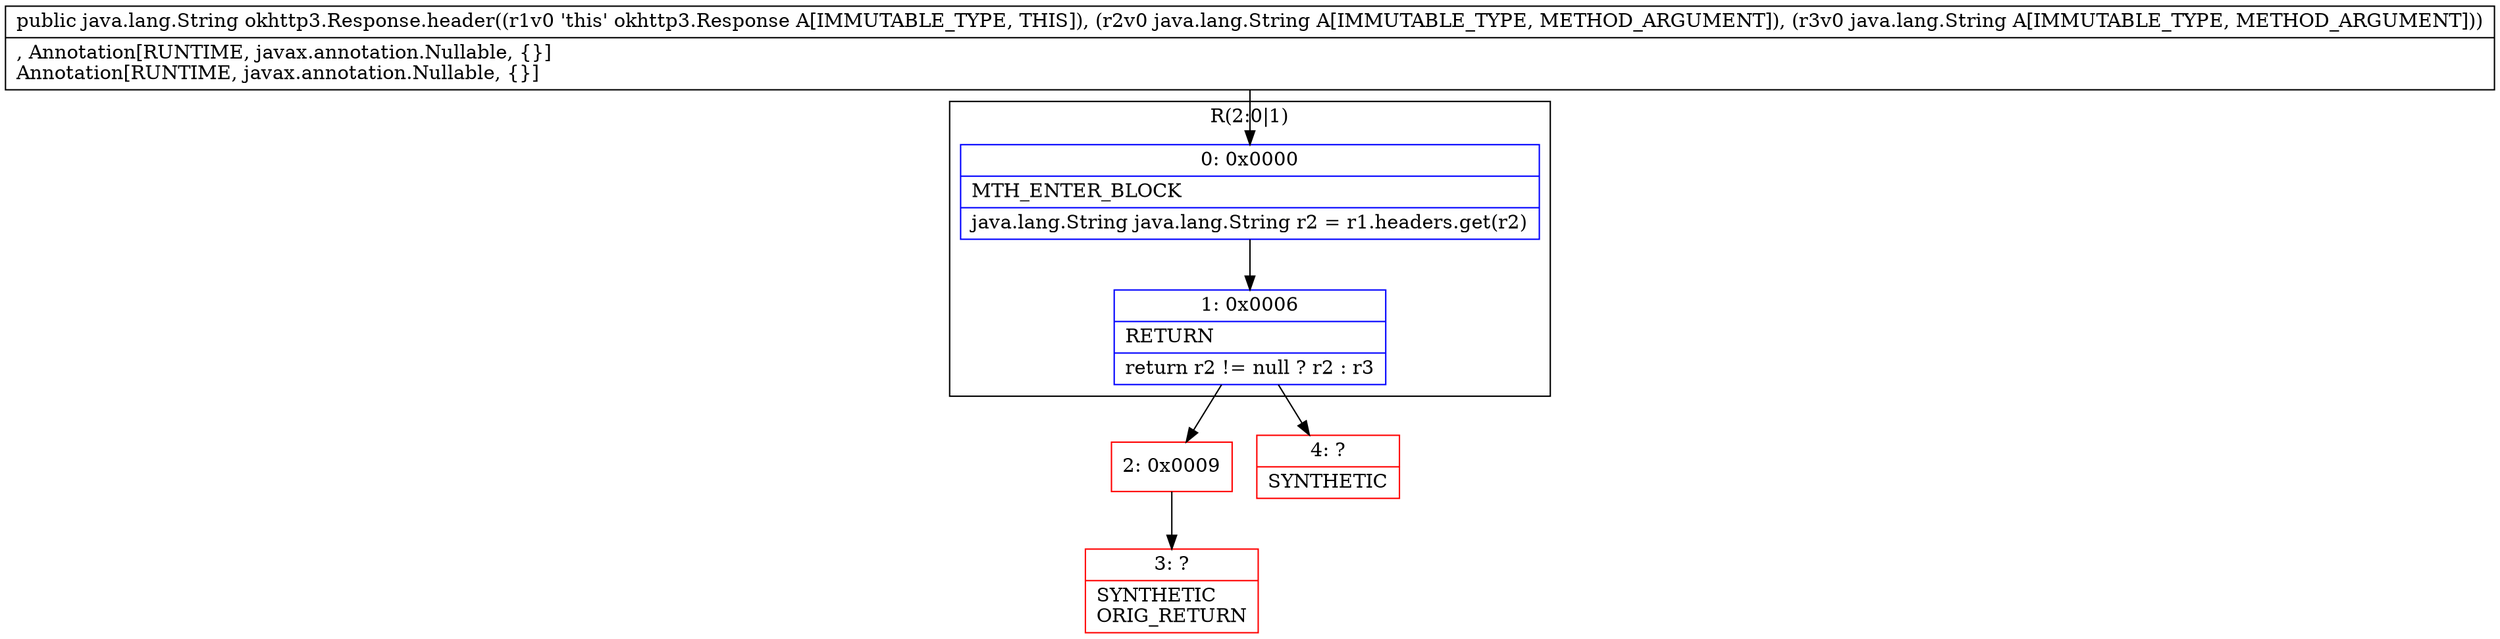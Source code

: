 digraph "CFG forokhttp3.Response.header(Ljava\/lang\/String;Ljava\/lang\/String;)Ljava\/lang\/String;" {
subgraph cluster_Region_108597656 {
label = "R(2:0|1)";
node [shape=record,color=blue];
Node_0 [shape=record,label="{0\:\ 0x0000|MTH_ENTER_BLOCK\l|java.lang.String java.lang.String r2 = r1.headers.get(r2)\l}"];
Node_1 [shape=record,label="{1\:\ 0x0006|RETURN\l|return r2 != null ? r2 : r3\l}"];
}
Node_2 [shape=record,color=red,label="{2\:\ 0x0009}"];
Node_3 [shape=record,color=red,label="{3\:\ ?|SYNTHETIC\lORIG_RETURN\l}"];
Node_4 [shape=record,color=red,label="{4\:\ ?|SYNTHETIC\l}"];
MethodNode[shape=record,label="{public java.lang.String okhttp3.Response.header((r1v0 'this' okhttp3.Response A[IMMUTABLE_TYPE, THIS]), (r2v0 java.lang.String A[IMMUTABLE_TYPE, METHOD_ARGUMENT]), (r3v0 java.lang.String A[IMMUTABLE_TYPE, METHOD_ARGUMENT]))  | , Annotation[RUNTIME, javax.annotation.Nullable, \{\}]\lAnnotation[RUNTIME, javax.annotation.Nullable, \{\}]\l}"];
MethodNode -> Node_0;
Node_0 -> Node_1;
Node_1 -> Node_2;
Node_1 -> Node_4;
Node_2 -> Node_3;
}

